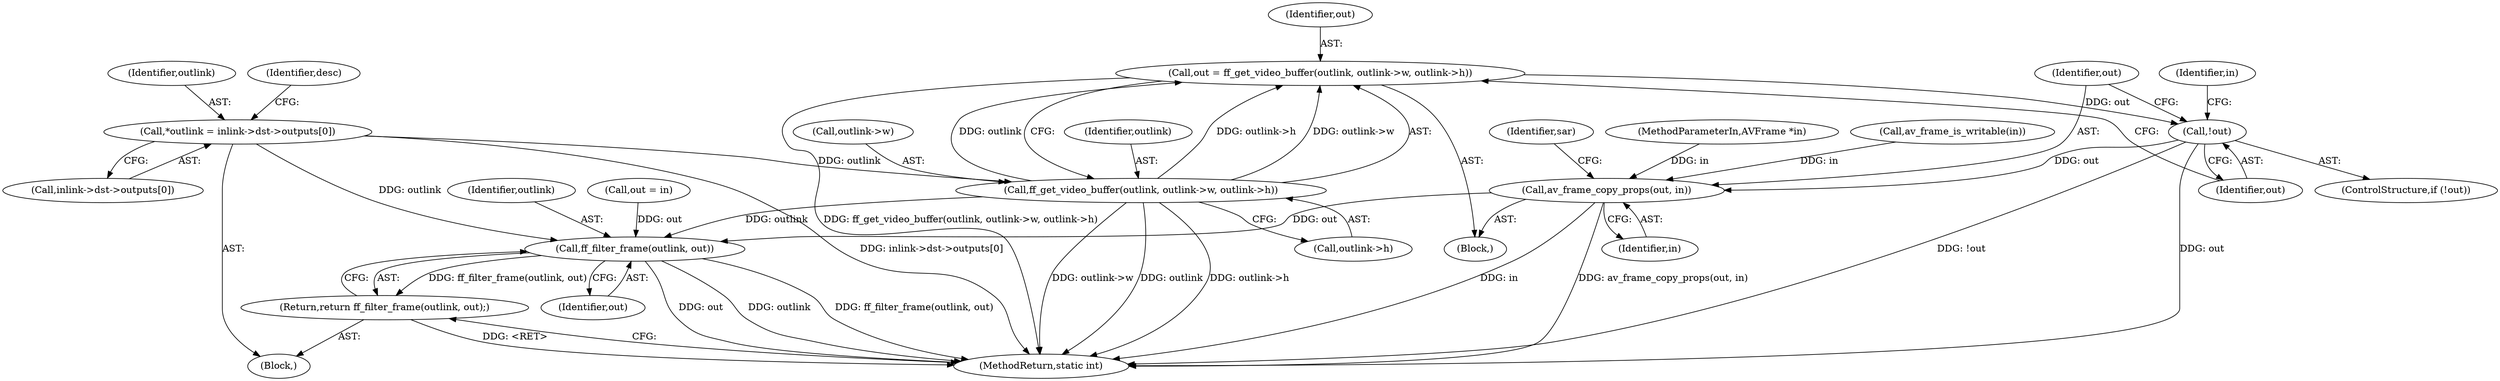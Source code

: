digraph "0_FFmpeg_e43a0a232dbf6d3c161823c2e07c52e76227a1bc_0@pointer" {
"1000162" [label="(Call,out = ff_get_video_buffer(outlink, outlink->w, outlink->h))"];
"1000164" [label="(Call,ff_get_video_buffer(outlink, outlink->w, outlink->h))"];
"1000115" [label="(Call,*outlink = inlink->dst->outputs[0])"];
"1000173" [label="(Call,!out)"];
"1000182" [label="(Call,av_frame_copy_props(out, in))"];
"1000342" [label="(Call,ff_filter_frame(outlink, out))"];
"1000341" [label="(Return,return ff_filter_frame(outlink, out);)"];
"1000173" [label="(Call,!out)"];
"1000116" [label="(Identifier,outlink)"];
"1000161" [label="(Block,)"];
"1000186" [label="(Identifier,sar)"];
"1000184" [label="(Identifier,in)"];
"1000343" [label="(Identifier,outlink)"];
"1000342" [label="(Call,ff_filter_frame(outlink, out))"];
"1000166" [label="(Call,outlink->w)"];
"1000115" [label="(Call,*outlink = inlink->dst->outputs[0])"];
"1000164" [label="(Call,ff_get_video_buffer(outlink, outlink->w, outlink->h))"];
"1000174" [label="(Identifier,out)"];
"1000182" [label="(Call,av_frame_copy_props(out, in))"];
"1000105" [label="(Block,)"];
"1000162" [label="(Call,out = ff_get_video_buffer(outlink, outlink->w, outlink->h))"];
"1000344" [label="(Identifier,out)"];
"1000157" [label="(Call,out = in)"];
"1000183" [label="(Identifier,out)"];
"1000178" [label="(Identifier,in)"];
"1000126" [label="(Identifier,desc)"];
"1000341" [label="(Return,return ff_filter_frame(outlink, out);)"];
"1000345" [label="(MethodReturn,static int)"];
"1000117" [label="(Call,inlink->dst->outputs[0])"];
"1000163" [label="(Identifier,out)"];
"1000172" [label="(ControlStructure,if (!out))"];
"1000104" [label="(MethodParameterIn,AVFrame *in)"];
"1000151" [label="(Call,av_frame_is_writable(in))"];
"1000169" [label="(Call,outlink->h)"];
"1000165" [label="(Identifier,outlink)"];
"1000162" -> "1000161"  [label="AST: "];
"1000162" -> "1000164"  [label="CFG: "];
"1000163" -> "1000162"  [label="AST: "];
"1000164" -> "1000162"  [label="AST: "];
"1000174" -> "1000162"  [label="CFG: "];
"1000162" -> "1000345"  [label="DDG: ff_get_video_buffer(outlink, outlink->w, outlink->h)"];
"1000164" -> "1000162"  [label="DDG: outlink"];
"1000164" -> "1000162"  [label="DDG: outlink->w"];
"1000164" -> "1000162"  [label="DDG: outlink->h"];
"1000162" -> "1000173"  [label="DDG: out"];
"1000164" -> "1000169"  [label="CFG: "];
"1000165" -> "1000164"  [label="AST: "];
"1000166" -> "1000164"  [label="AST: "];
"1000169" -> "1000164"  [label="AST: "];
"1000164" -> "1000345"  [label="DDG: outlink"];
"1000164" -> "1000345"  [label="DDG: outlink->h"];
"1000164" -> "1000345"  [label="DDG: outlink->w"];
"1000115" -> "1000164"  [label="DDG: outlink"];
"1000164" -> "1000342"  [label="DDG: outlink"];
"1000115" -> "1000105"  [label="AST: "];
"1000115" -> "1000117"  [label="CFG: "];
"1000116" -> "1000115"  [label="AST: "];
"1000117" -> "1000115"  [label="AST: "];
"1000126" -> "1000115"  [label="CFG: "];
"1000115" -> "1000345"  [label="DDG: inlink->dst->outputs[0]"];
"1000115" -> "1000342"  [label="DDG: outlink"];
"1000173" -> "1000172"  [label="AST: "];
"1000173" -> "1000174"  [label="CFG: "];
"1000174" -> "1000173"  [label="AST: "];
"1000178" -> "1000173"  [label="CFG: "];
"1000183" -> "1000173"  [label="CFG: "];
"1000173" -> "1000345"  [label="DDG: !out"];
"1000173" -> "1000345"  [label="DDG: out"];
"1000173" -> "1000182"  [label="DDG: out"];
"1000182" -> "1000161"  [label="AST: "];
"1000182" -> "1000184"  [label="CFG: "];
"1000183" -> "1000182"  [label="AST: "];
"1000184" -> "1000182"  [label="AST: "];
"1000186" -> "1000182"  [label="CFG: "];
"1000182" -> "1000345"  [label="DDG: av_frame_copy_props(out, in)"];
"1000182" -> "1000345"  [label="DDG: in"];
"1000151" -> "1000182"  [label="DDG: in"];
"1000104" -> "1000182"  [label="DDG: in"];
"1000182" -> "1000342"  [label="DDG: out"];
"1000342" -> "1000341"  [label="AST: "];
"1000342" -> "1000344"  [label="CFG: "];
"1000343" -> "1000342"  [label="AST: "];
"1000344" -> "1000342"  [label="AST: "];
"1000341" -> "1000342"  [label="CFG: "];
"1000342" -> "1000345"  [label="DDG: out"];
"1000342" -> "1000345"  [label="DDG: outlink"];
"1000342" -> "1000345"  [label="DDG: ff_filter_frame(outlink, out)"];
"1000342" -> "1000341"  [label="DDG: ff_filter_frame(outlink, out)"];
"1000157" -> "1000342"  [label="DDG: out"];
"1000341" -> "1000105"  [label="AST: "];
"1000345" -> "1000341"  [label="CFG: "];
"1000341" -> "1000345"  [label="DDG: <RET>"];
}
